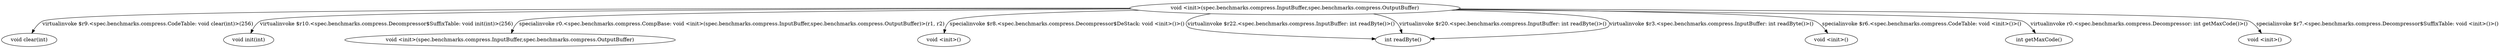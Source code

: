 digraph g {
7[label="void clear(int)"]
0[label="void <init>(spec.benchmarks.compress.InputBuffer,spec.benchmarks.compress.OutputBuffer)"]
8[label="void init(int)"]
1[label="void <init>(spec.benchmarks.compress.InputBuffer,spec.benchmarks.compress.OutputBuffer)"]
6[label="void <init>()"]
2[label="int readByte()"]
4[label="void <init>()"]
3[label="int getMaxCode()"]
5[label="void <init>()"]
0->1[label="specialinvoke r0.<spec.benchmarks.compress.CompBase: void <init>(spec.benchmarks.compress.InputBuffer,spec.benchmarks.compress.OutputBuffer)>(r1, r2)"]
0->2[label="virtualinvoke $r22.<spec.benchmarks.compress.InputBuffer: int readByte()>()"]
0->2[label="virtualinvoke $r20.<spec.benchmarks.compress.InputBuffer: int readByte()>()"]
0->2[label="virtualinvoke $r3.<spec.benchmarks.compress.InputBuffer: int readByte()>()"]
0->3[label="virtualinvoke r0.<spec.benchmarks.compress.Decompressor: int getMaxCode()>()"]
0->4[label="specialinvoke $r6.<spec.benchmarks.compress.CodeTable: void <init>()>()"]
0->5[label="specialinvoke $r7.<spec.benchmarks.compress.Decompressor$SuffixTable: void <init>()>()"]
0->6[label="specialinvoke $r8.<spec.benchmarks.compress.Decompressor$DeStack: void <init>()>()"]
0->7[label="virtualinvoke $r9.<spec.benchmarks.compress.CodeTable: void clear(int)>(256)"]
0->8[label="virtualinvoke $r10.<spec.benchmarks.compress.Decompressor$SuffixTable: void init(int)>(256)"]
}